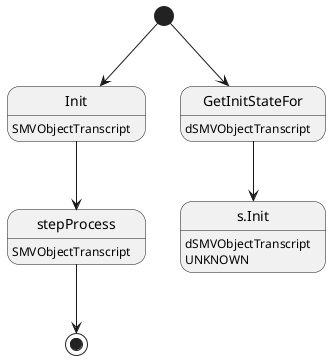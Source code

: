 @startuml
state "Init" as T01_S001
T01_S001 : SMVObjectTranscript
[*] --> T01_S001
T01_S001 --> T01_S002
state "stepProcess" as T01_S002
T01_S002 : SMVObjectTranscript
T01_S002 --> [*]
state "GetInitStateFor" as T00_S001
T00_S001 : dSMVObjectTranscript
[*] --> T00_S001
state "s.Init" as T00_U001
T00_U001 : dSMVObjectTranscript
T00_U001 : UNKNOWN 
T00_S001 --> T00_U001
@enduml
